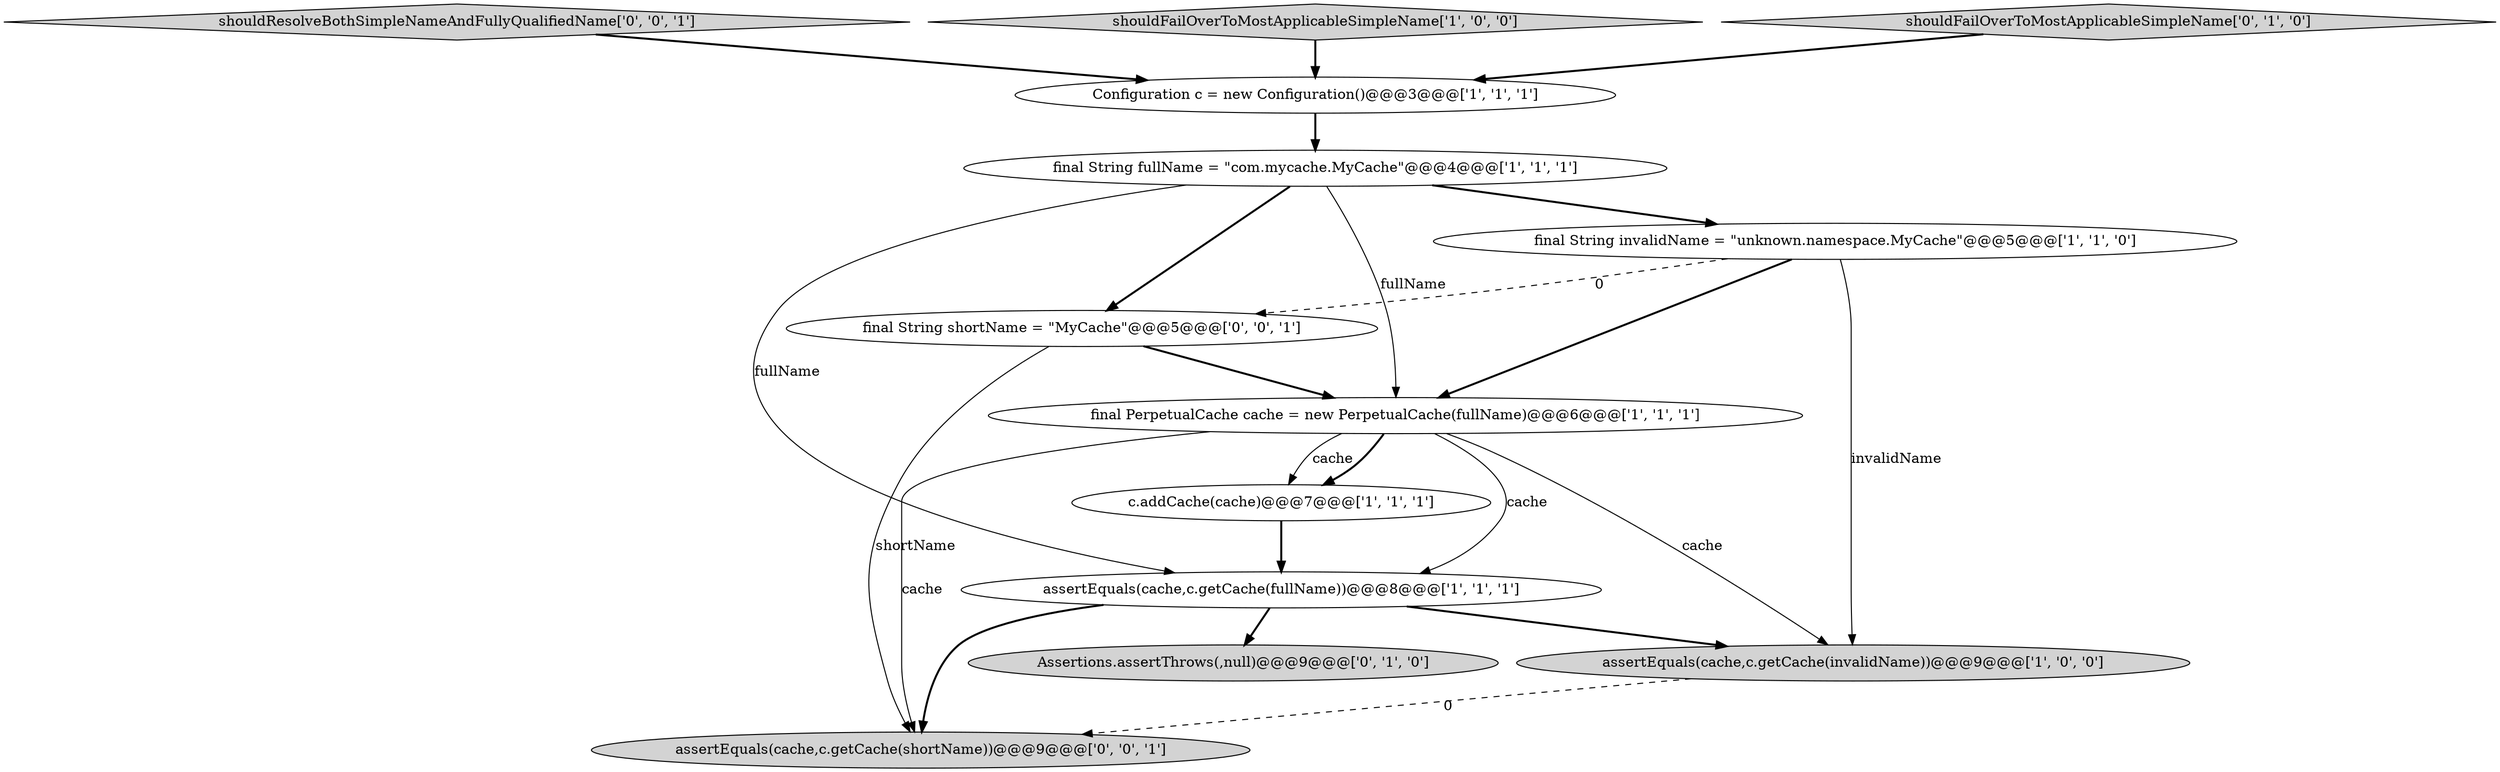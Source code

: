 digraph {
4 [style = filled, label = "final String fullName = \"com.mycache.MyCache\"@@@4@@@['1', '1', '1']", fillcolor = white, shape = ellipse image = "AAA0AAABBB1BBB"];
0 [style = filled, label = "Configuration c = new Configuration()@@@3@@@['1', '1', '1']", fillcolor = white, shape = ellipse image = "AAA0AAABBB1BBB"];
12 [style = filled, label = "assertEquals(cache,c.getCache(shortName))@@@9@@@['0', '0', '1']", fillcolor = lightgray, shape = ellipse image = "AAA0AAABBB3BBB"];
2 [style = filled, label = "assertEquals(cache,c.getCache(invalidName))@@@9@@@['1', '0', '0']", fillcolor = lightgray, shape = ellipse image = "AAA0AAABBB1BBB"];
7 [style = filled, label = "c.addCache(cache)@@@7@@@['1', '1', '1']", fillcolor = white, shape = ellipse image = "AAA0AAABBB1BBB"];
5 [style = filled, label = "final PerpetualCache cache = new PerpetualCache(fullName)@@@6@@@['1', '1', '1']", fillcolor = white, shape = ellipse image = "AAA0AAABBB1BBB"];
6 [style = filled, label = "assertEquals(cache,c.getCache(fullName))@@@8@@@['1', '1', '1']", fillcolor = white, shape = ellipse image = "AAA0AAABBB1BBB"];
1 [style = filled, label = "final String invalidName = \"unknown.namespace.MyCache\"@@@5@@@['1', '1', '0']", fillcolor = white, shape = ellipse image = "AAA0AAABBB1BBB"];
10 [style = filled, label = "shouldResolveBothSimpleNameAndFullyQualifiedName['0', '0', '1']", fillcolor = lightgray, shape = diamond image = "AAA0AAABBB3BBB"];
11 [style = filled, label = "final String shortName = \"MyCache\"@@@5@@@['0', '0', '1']", fillcolor = white, shape = ellipse image = "AAA0AAABBB3BBB"];
3 [style = filled, label = "shouldFailOverToMostApplicableSimpleName['1', '0', '0']", fillcolor = lightgray, shape = diamond image = "AAA0AAABBB1BBB"];
9 [style = filled, label = "Assertions.assertThrows(,null)@@@9@@@['0', '1', '0']", fillcolor = lightgray, shape = ellipse image = "AAA0AAABBB2BBB"];
8 [style = filled, label = "shouldFailOverToMostApplicableSimpleName['0', '1', '0']", fillcolor = lightgray, shape = diamond image = "AAA0AAABBB2BBB"];
4->5 [style = solid, label="fullName"];
0->4 [style = bold, label=""];
1->11 [style = dashed, label="0"];
8->0 [style = bold, label=""];
4->11 [style = bold, label=""];
7->6 [style = bold, label=""];
4->6 [style = solid, label="fullName"];
1->2 [style = solid, label="invalidName"];
11->12 [style = solid, label="shortName"];
6->2 [style = bold, label=""];
4->1 [style = bold, label=""];
6->9 [style = bold, label=""];
3->0 [style = bold, label=""];
6->12 [style = bold, label=""];
5->6 [style = solid, label="cache"];
11->5 [style = bold, label=""];
5->7 [style = solid, label="cache"];
5->2 [style = solid, label="cache"];
5->7 [style = bold, label=""];
10->0 [style = bold, label=""];
5->12 [style = solid, label="cache"];
2->12 [style = dashed, label="0"];
1->5 [style = bold, label=""];
}
